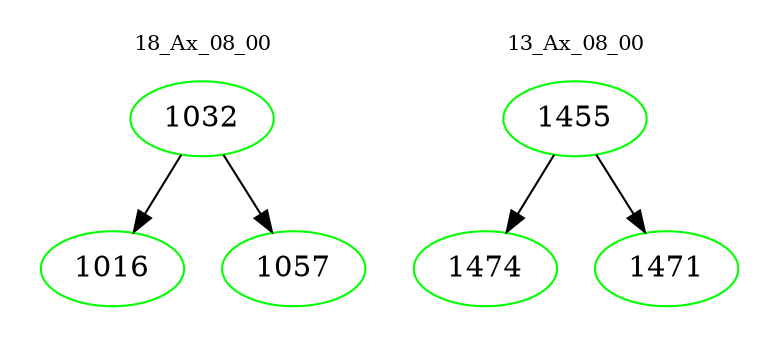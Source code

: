 digraph{
subgraph cluster_0 {
color = white
label = "18_Ax_08_00";
fontsize=10;
T0_1032 [label="1032", color="green"]
T0_1032 -> T0_1016 [color="black"]
T0_1016 [label="1016", color="green"]
T0_1032 -> T0_1057 [color="black"]
T0_1057 [label="1057", color="green"]
}
subgraph cluster_1 {
color = white
label = "13_Ax_08_00";
fontsize=10;
T1_1455 [label="1455", color="green"]
T1_1455 -> T1_1474 [color="black"]
T1_1474 [label="1474", color="green"]
T1_1455 -> T1_1471 [color="black"]
T1_1471 [label="1471", color="green"]
}
}
